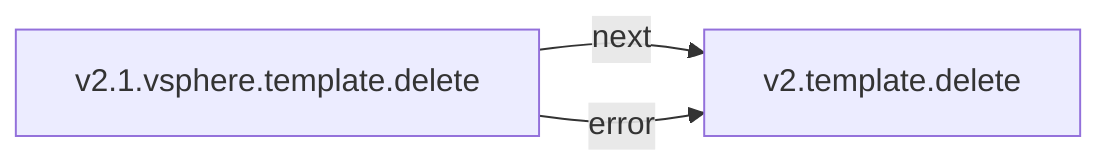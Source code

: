 graph LR
  v2.1.vsphere.template.delete -->|next| v2.template.delete
  v2.1.vsphere.template.delete -->|error| v2.template.delete